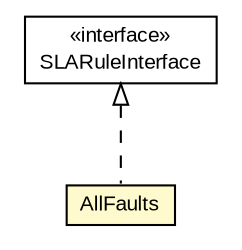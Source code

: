 #!/usr/local/bin/dot
#
# Class diagram 
# Generated by UMLGraph version R5_6-24-gf6e263 (http://www.umlgraph.org/)
#

digraph G {
	edge [fontname="arial",fontsize=10,labelfontname="arial",labelfontsize=10];
	node [fontname="arial",fontsize=10,shape=plaintext];
	nodesep=0.25;
	ranksep=0.5;
	// org.miloss.fgsms.plugins.sla.SLARuleInterface
	c125159 [label=<<table title="org.miloss.fgsms.plugins.sla.SLARuleInterface" border="0" cellborder="1" cellspacing="0" cellpadding="2" port="p" href="../../plugins/sla/SLARuleInterface.html">
		<tr><td><table border="0" cellspacing="0" cellpadding="1">
<tr><td align="center" balign="center"> &#171;interface&#187; </td></tr>
<tr><td align="center" balign="center"> SLARuleInterface </td></tr>
		</table></td></tr>
		</table>>, URL="../../plugins/sla/SLARuleInterface.html", fontname="arial", fontcolor="black", fontsize=10.0];
	// org.miloss.fgsms.sla.rules.AllFaults
	c125954 [label=<<table title="org.miloss.fgsms.sla.rules.AllFaults" border="0" cellborder="1" cellspacing="0" cellpadding="2" port="p" bgcolor="lemonChiffon" href="./AllFaults.html">
		<tr><td><table border="0" cellspacing="0" cellpadding="1">
<tr><td align="center" balign="center"> AllFaults </td></tr>
		</table></td></tr>
		</table>>, URL="./AllFaults.html", fontname="arial", fontcolor="black", fontsize=10.0];
	//org.miloss.fgsms.sla.rules.AllFaults implements org.miloss.fgsms.plugins.sla.SLARuleInterface
	c125159:p -> c125954:p [dir=back,arrowtail=empty,style=dashed];
}


